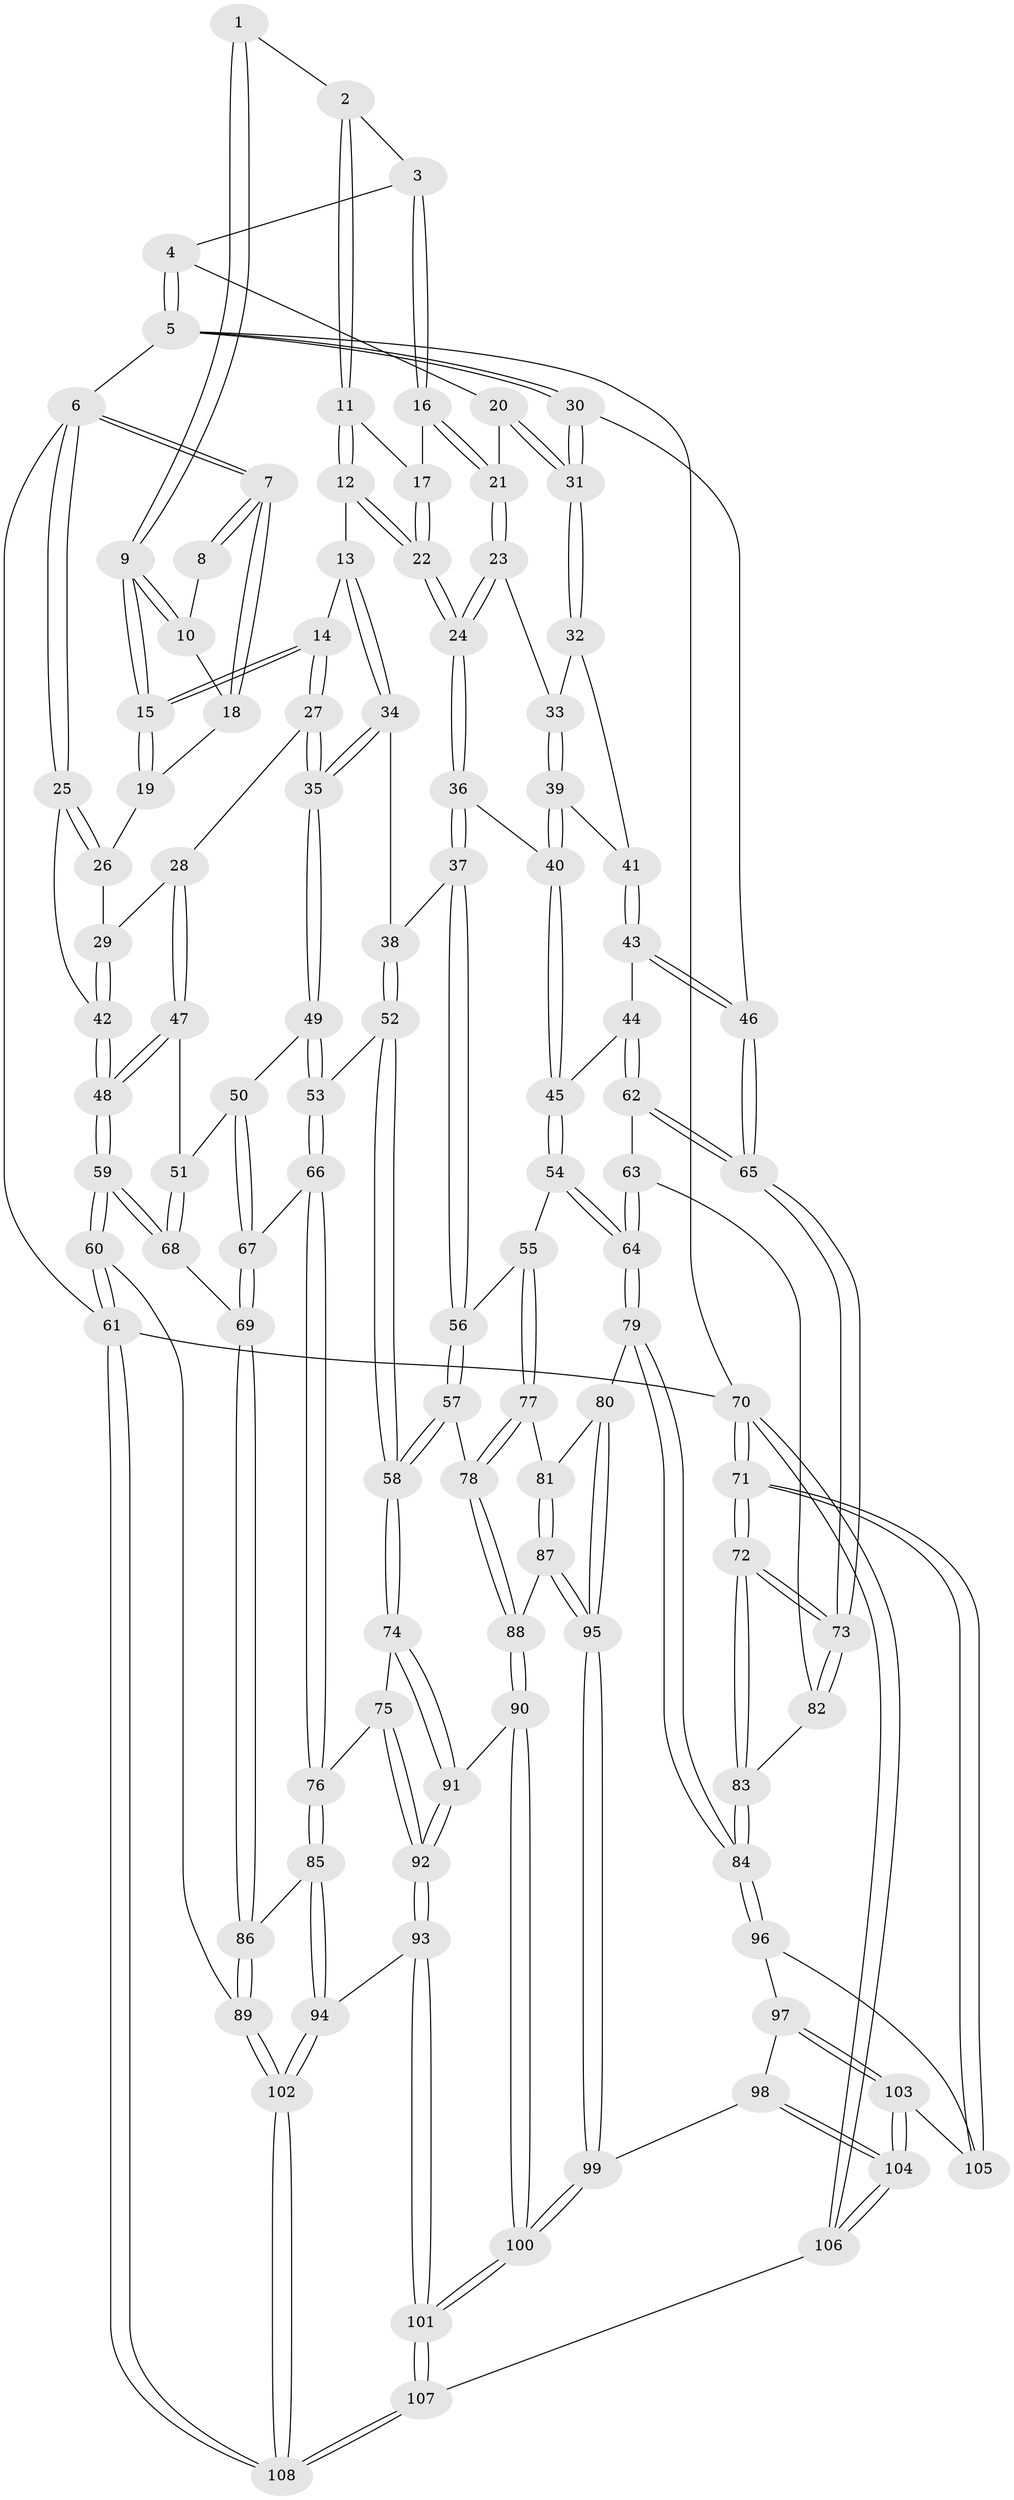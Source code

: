 // coarse degree distribution, {3: 0.029411764705882353, 4: 0.5294117647058824, 5: 0.3235294117647059, 6: 0.10294117647058823, 2: 0.014705882352941176}
// Generated by graph-tools (version 1.1) at 2025/42/03/06/25 10:42:27]
// undirected, 108 vertices, 267 edges
graph export_dot {
graph [start="1"]
  node [color=gray90,style=filled];
  1 [pos="+0.4352585538771024+0"];
  2 [pos="+0.5304156519799342+0"];
  3 [pos="+0.6523299184705429+0"];
  4 [pos="+1+0"];
  5 [pos="+1+0"];
  6 [pos="+0+0"];
  7 [pos="+0+0"];
  8 [pos="+0.24765883872819613+0"];
  9 [pos="+0.33962493601201105+0.09070149505138736"];
  10 [pos="+0.2011922085866592+0.06276646199266561"];
  11 [pos="+0.5485616448882583+0.12954190082220612"];
  12 [pos="+0.5083715846144106+0.17391830676305126"];
  13 [pos="+0.39450010821637316+0.20232335015453745"];
  14 [pos="+0.3659011122814474+0.1861348019382602"];
  15 [pos="+0.3503484179419317+0.14490924144883147"];
  16 [pos="+0.6784907000901097+0.14613885204103547"];
  17 [pos="+0.6437424212408389+0.14621663385178293"];
  18 [pos="+0.1715435458311997+0.07483335178590117"];
  19 [pos="+0.13207897680626995+0.15389021174670267"];
  20 [pos="+0.7748076152722124+0.17241960504192458"];
  21 [pos="+0.7569465268211325+0.1906723261604262"];
  22 [pos="+0.5890856844195175+0.2882273232432396"];
  23 [pos="+0.7560702327492195+0.21966577577149338"];
  24 [pos="+0.6106014304412862+0.3331024780220255"];
  25 [pos="+0+0"];
  26 [pos="+0.12627454838949287+0.1609290148842392"];
  27 [pos="+0.1923664916709628+0.3023299107339513"];
  28 [pos="+0.1806256178796936+0.30063995323693754"];
  29 [pos="+0.14737031448816232+0.24918286495093428"];
  30 [pos="+1+0.22545652946518743"];
  31 [pos="+1+0.23475285725058737"];
  32 [pos="+0.8785552362516248+0.28855447203157164"];
  33 [pos="+0.7694293271503658+0.23809615748309548"];
  34 [pos="+0.4164208261075526+0.2917961568670191"];
  35 [pos="+0.30773074540882334+0.4425580953973849"];
  36 [pos="+0.5937096858268076+0.3883717967694761"];
  37 [pos="+0.5692581844888023+0.4046684871801131"];
  38 [pos="+0.5461124155923478+0.4033722783403184"];
  39 [pos="+0.7820787607790456+0.3587217704695255"];
  40 [pos="+0.7340207600582855+0.4393540431256753"];
  41 [pos="+0.867253290111392+0.37215011548222265"];
  42 [pos="+0+0.2566473213263373"];
  43 [pos="+0.8886970393359593+0.4024280931746892"];
  44 [pos="+0.8373155249564803+0.4857266338629532"];
  45 [pos="+0.7483107409129693+0.46079697773413386"];
  46 [pos="+1+0.3806539364372704"];
  47 [pos="+0.11028393691330154+0.3673146530750319"];
  48 [pos="+0+0.32350030758871473"];
  49 [pos="+0.3113641247534225+0.4593179365077251"];
  50 [pos="+0.15585813853519914+0.5058765515039217"];
  51 [pos="+0.10256628845196641+0.4888925558180915"];
  52 [pos="+0.3611127418079055+0.5123640376075288"];
  53 [pos="+0.3473028854916672+0.5037935393133265"];
  54 [pos="+0.7064629475944983+0.5750790485937615"];
  55 [pos="+0.6329191829704709+0.584849378909122"];
  56 [pos="+0.5758725897043785+0.4687431065971534"];
  57 [pos="+0.46044020761471366+0.638236053777061"];
  58 [pos="+0.41281529266641553+0.6378848251347589"];
  59 [pos="+0+0.5788158877139228"];
  60 [pos="+0+0.7546658103587359"];
  61 [pos="+0+1"];
  62 [pos="+0.878707126421962+0.5481281708534625"];
  63 [pos="+0.8351740735605596+0.6026701822407409"];
  64 [pos="+0.7699144386670558+0.6372246719917681"];
  65 [pos="+1+0.5788400237689868"];
  66 [pos="+0.2058014594140888+0.6130033692039876"];
  67 [pos="+0.20132652574451168+0.6133569596198172"];
  68 [pos="+0.009202021608103904+0.5592756893670896"];
  69 [pos="+0.14141741078054973+0.6679200621156857"];
  70 [pos="+1+1"];
  71 [pos="+1+1"];
  72 [pos="+1+0.9922213986389277"];
  73 [pos="+1+0.9490961910139163"];
  74 [pos="+0.4085719827906878+0.6448544910811125"];
  75 [pos="+0.37074369211404185+0.6770512341545738"];
  76 [pos="+0.30666786984320327+0.6877041254047989"];
  77 [pos="+0.5985799672875404+0.6357816563639123"];
  78 [pos="+0.5110067665284734+0.6534940645011801"];
  79 [pos="+0.7562804627233106+0.7279483118390335"];
  80 [pos="+0.7225305038933385+0.7335171197019229"];
  81 [pos="+0.6272173510231499+0.6763841921941427"];
  82 [pos="+0.842222901475016+0.6132458838762163"];
  83 [pos="+0.9420944498142264+0.8616094983645025"];
  84 [pos="+0.8801394267880005+0.841778438408017"];
  85 [pos="+0.1740027372496753+0.7905337210799563"];
  86 [pos="+0.1458102918134576+0.7633905781649692"];
  87 [pos="+0.589466471506007+0.7808226594302139"];
  88 [pos="+0.5451050039613751+0.7514581634496761"];
  89 [pos="+0+0.7748493584711983"];
  90 [pos="+0.481877595321871+0.8008656309646481"];
  91 [pos="+0.4511589153365522+0.7574457840686712"];
  92 [pos="+0.33965563842027874+0.8859543612365867"];
  93 [pos="+0.33841008587551186+0.8911440193216903"];
  94 [pos="+0.1942607341072789+0.8468666365539242"];
  95 [pos="+0.6198783031082123+0.8297348764294133"];
  96 [pos="+0.7793870322384753+0.8760959043190919"];
  97 [pos="+0.7363337385134195+0.8830556150896348"];
  98 [pos="+0.6862012377165486+0.8875221893371409"];
  99 [pos="+0.6150656601641501+0.8651103623519398"];
  100 [pos="+0.4776303509666361+0.988153480511064"];
  101 [pos="+0.45523197665016885+1"];
  102 [pos="+0.1265903185384172+0.9420233875790941"];
  103 [pos="+0.7243231395358971+0.9683489930951099"];
  104 [pos="+0.7019583395952093+0.9784158864178242"];
  105 [pos="+0.7393387088057646+0.964934024187159"];
  106 [pos="+0.5930763367245725+1"];
  107 [pos="+0.46212528768027844+1"];
  108 [pos="+0+1"];
  1 -- 2;
  1 -- 9;
  1 -- 9;
  2 -- 3;
  2 -- 11;
  2 -- 11;
  3 -- 4;
  3 -- 16;
  3 -- 16;
  4 -- 5;
  4 -- 5;
  4 -- 20;
  5 -- 6;
  5 -- 30;
  5 -- 30;
  5 -- 70;
  6 -- 7;
  6 -- 7;
  6 -- 25;
  6 -- 25;
  6 -- 61;
  7 -- 8;
  7 -- 8;
  7 -- 18;
  7 -- 18;
  8 -- 10;
  9 -- 10;
  9 -- 10;
  9 -- 15;
  9 -- 15;
  10 -- 18;
  11 -- 12;
  11 -- 12;
  11 -- 17;
  12 -- 13;
  12 -- 22;
  12 -- 22;
  13 -- 14;
  13 -- 34;
  13 -- 34;
  14 -- 15;
  14 -- 15;
  14 -- 27;
  14 -- 27;
  15 -- 19;
  15 -- 19;
  16 -- 17;
  16 -- 21;
  16 -- 21;
  17 -- 22;
  17 -- 22;
  18 -- 19;
  19 -- 26;
  20 -- 21;
  20 -- 31;
  20 -- 31;
  21 -- 23;
  21 -- 23;
  22 -- 24;
  22 -- 24;
  23 -- 24;
  23 -- 24;
  23 -- 33;
  24 -- 36;
  24 -- 36;
  25 -- 26;
  25 -- 26;
  25 -- 42;
  26 -- 29;
  27 -- 28;
  27 -- 35;
  27 -- 35;
  28 -- 29;
  28 -- 47;
  28 -- 47;
  29 -- 42;
  29 -- 42;
  30 -- 31;
  30 -- 31;
  30 -- 46;
  31 -- 32;
  31 -- 32;
  32 -- 33;
  32 -- 41;
  33 -- 39;
  33 -- 39;
  34 -- 35;
  34 -- 35;
  34 -- 38;
  35 -- 49;
  35 -- 49;
  36 -- 37;
  36 -- 37;
  36 -- 40;
  37 -- 38;
  37 -- 56;
  37 -- 56;
  38 -- 52;
  38 -- 52;
  39 -- 40;
  39 -- 40;
  39 -- 41;
  40 -- 45;
  40 -- 45;
  41 -- 43;
  41 -- 43;
  42 -- 48;
  42 -- 48;
  43 -- 44;
  43 -- 46;
  43 -- 46;
  44 -- 45;
  44 -- 62;
  44 -- 62;
  45 -- 54;
  45 -- 54;
  46 -- 65;
  46 -- 65;
  47 -- 48;
  47 -- 48;
  47 -- 51;
  48 -- 59;
  48 -- 59;
  49 -- 50;
  49 -- 53;
  49 -- 53;
  50 -- 51;
  50 -- 67;
  50 -- 67;
  51 -- 68;
  51 -- 68;
  52 -- 53;
  52 -- 58;
  52 -- 58;
  53 -- 66;
  53 -- 66;
  54 -- 55;
  54 -- 64;
  54 -- 64;
  55 -- 56;
  55 -- 77;
  55 -- 77;
  56 -- 57;
  56 -- 57;
  57 -- 58;
  57 -- 58;
  57 -- 78;
  58 -- 74;
  58 -- 74;
  59 -- 60;
  59 -- 60;
  59 -- 68;
  59 -- 68;
  60 -- 61;
  60 -- 61;
  60 -- 89;
  61 -- 108;
  61 -- 108;
  61 -- 70;
  62 -- 63;
  62 -- 65;
  62 -- 65;
  63 -- 64;
  63 -- 64;
  63 -- 82;
  64 -- 79;
  64 -- 79;
  65 -- 73;
  65 -- 73;
  66 -- 67;
  66 -- 76;
  66 -- 76;
  67 -- 69;
  67 -- 69;
  68 -- 69;
  69 -- 86;
  69 -- 86;
  70 -- 71;
  70 -- 71;
  70 -- 106;
  70 -- 106;
  71 -- 72;
  71 -- 72;
  71 -- 105;
  71 -- 105;
  72 -- 73;
  72 -- 73;
  72 -- 83;
  72 -- 83;
  73 -- 82;
  73 -- 82;
  74 -- 75;
  74 -- 91;
  74 -- 91;
  75 -- 76;
  75 -- 92;
  75 -- 92;
  76 -- 85;
  76 -- 85;
  77 -- 78;
  77 -- 78;
  77 -- 81;
  78 -- 88;
  78 -- 88;
  79 -- 80;
  79 -- 84;
  79 -- 84;
  80 -- 81;
  80 -- 95;
  80 -- 95;
  81 -- 87;
  81 -- 87;
  82 -- 83;
  83 -- 84;
  83 -- 84;
  84 -- 96;
  84 -- 96;
  85 -- 86;
  85 -- 94;
  85 -- 94;
  86 -- 89;
  86 -- 89;
  87 -- 88;
  87 -- 95;
  87 -- 95;
  88 -- 90;
  88 -- 90;
  89 -- 102;
  89 -- 102;
  90 -- 91;
  90 -- 100;
  90 -- 100;
  91 -- 92;
  91 -- 92;
  92 -- 93;
  92 -- 93;
  93 -- 94;
  93 -- 101;
  93 -- 101;
  94 -- 102;
  94 -- 102;
  95 -- 99;
  95 -- 99;
  96 -- 97;
  96 -- 105;
  97 -- 98;
  97 -- 103;
  97 -- 103;
  98 -- 99;
  98 -- 104;
  98 -- 104;
  99 -- 100;
  99 -- 100;
  100 -- 101;
  100 -- 101;
  101 -- 107;
  101 -- 107;
  102 -- 108;
  102 -- 108;
  103 -- 104;
  103 -- 104;
  103 -- 105;
  104 -- 106;
  104 -- 106;
  106 -- 107;
  107 -- 108;
  107 -- 108;
}
